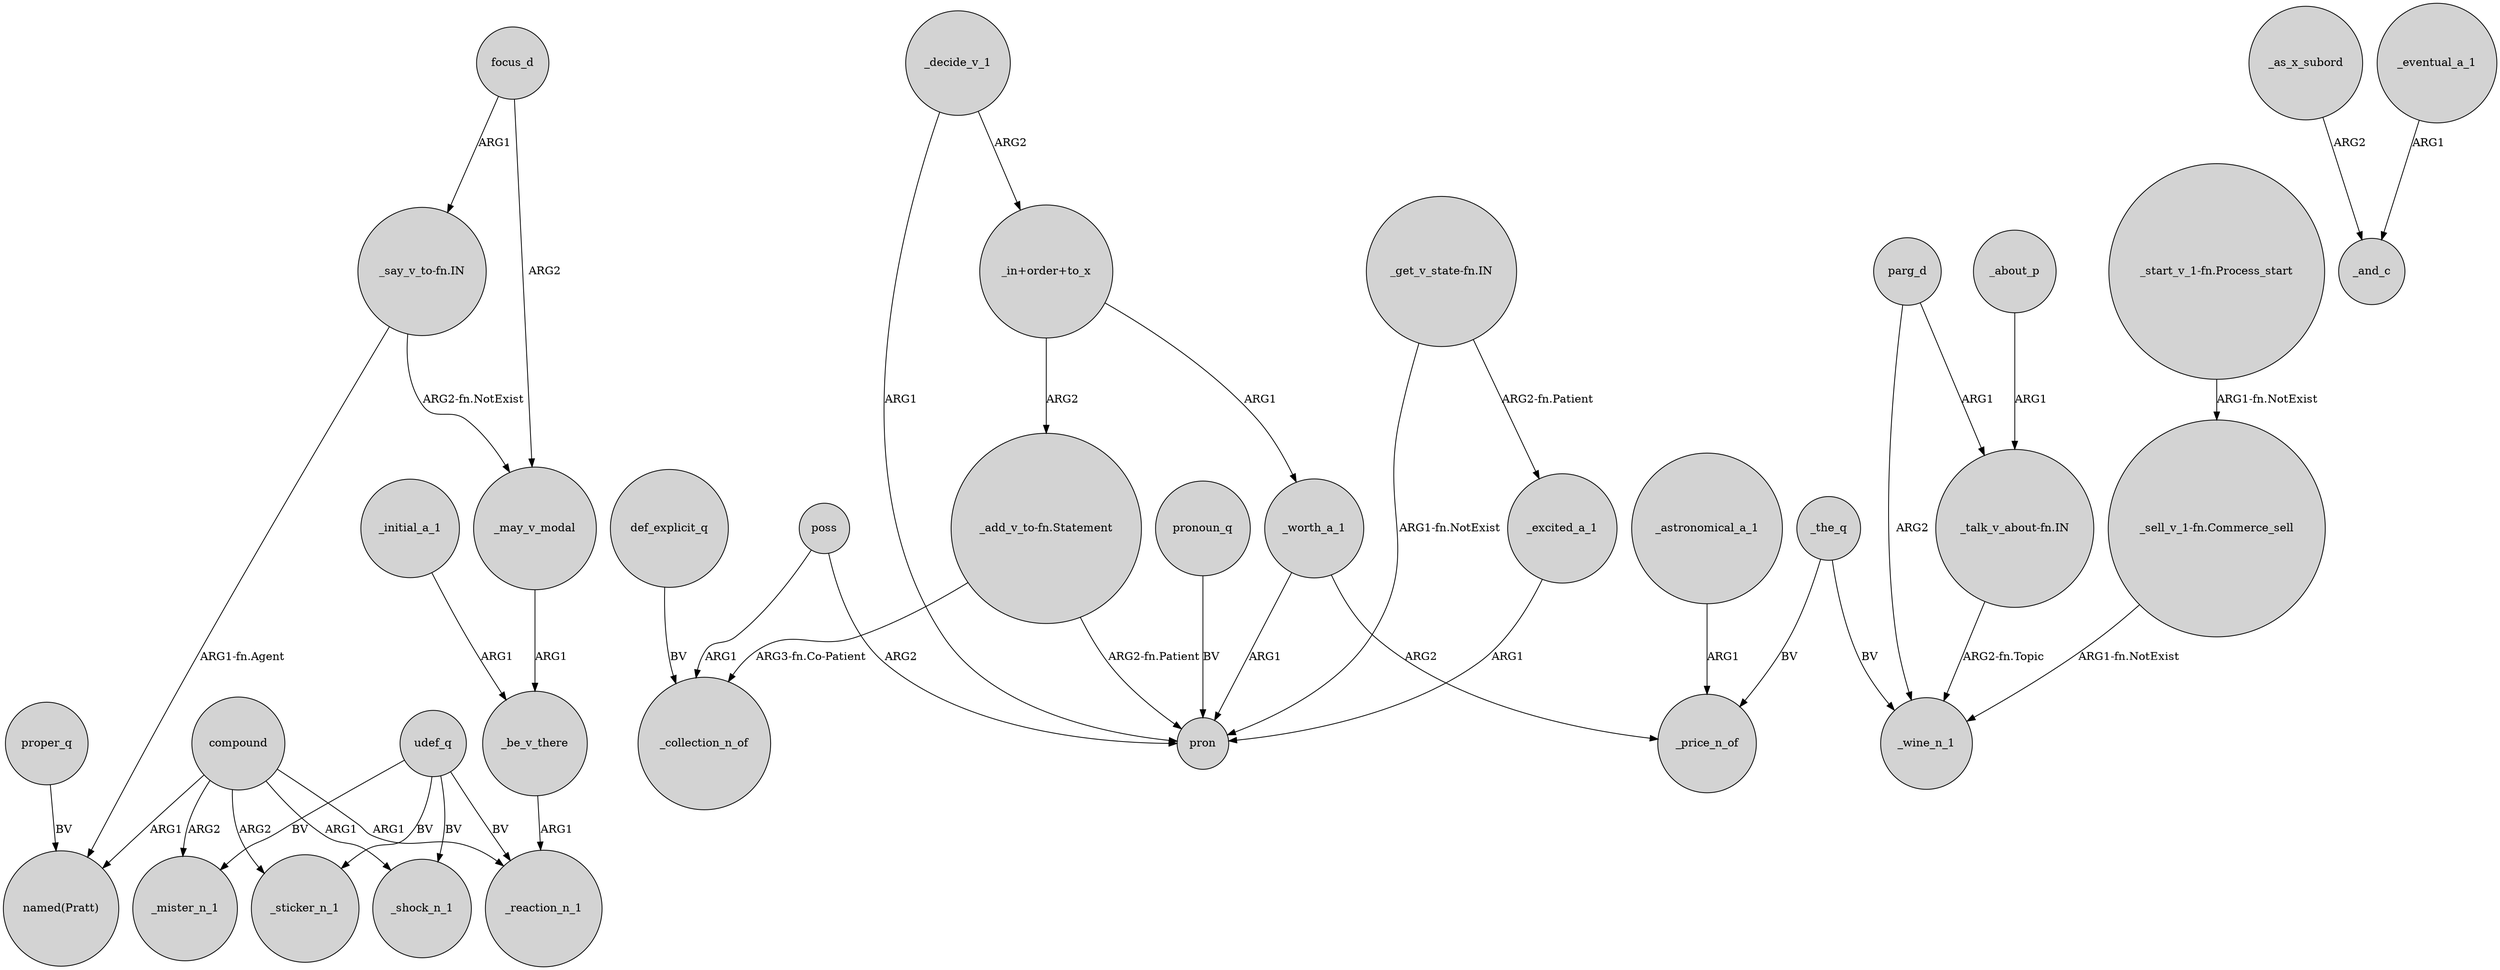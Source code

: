 digraph {
	node [shape=circle style=filled]
	_initial_a_1 -> _be_v_there [label=ARG1]
	"_say_v_to-fn.IN" -> "named(Pratt)" [label="ARG1-fn.Agent"]
	_worth_a_1 -> pron [label=ARG1]
	"_get_v_state-fn.IN" -> pron [label="ARG1-fn.NotExist"]
	compound -> "named(Pratt)" [label=ARG1]
	udef_q -> _reaction_n_1 [label=BV]
	_about_p -> "_talk_v_about-fn.IN" [label=ARG1]
	poss -> pron [label=ARG2]
	udef_q -> _sticker_n_1 [label=BV]
	"_add_v_to-fn.Statement" -> pron [label="ARG2-fn.Patient"]
	compound -> _shock_n_1 [label=ARG1]
	compound -> _mister_n_1 [label=ARG2]
	"_in+order+to_x" -> "_add_v_to-fn.Statement" [label=ARG2]
	focus_d -> _may_v_modal [label=ARG2]
	"_start_v_1-fn.Process_start" -> "_sell_v_1-fn.Commerce_sell" [label="ARG1-fn.NotExist"]
	udef_q -> _mister_n_1 [label=BV]
	_astronomical_a_1 -> _price_n_of [label=ARG1]
	parg_d -> _wine_n_1 [label=ARG2]
	"_get_v_state-fn.IN" -> _excited_a_1 [label="ARG2-fn.Patient"]
	_worth_a_1 -> _price_n_of [label=ARG2]
	_the_q -> _price_n_of [label=BV]
	parg_d -> "_talk_v_about-fn.IN" [label=ARG1]
	pronoun_q -> pron [label=BV]
	"_in+order+to_x" -> _worth_a_1 [label=ARG1]
	"_add_v_to-fn.Statement" -> _collection_n_of [label="ARG3-fn.Co-Patient"]
	udef_q -> _shock_n_1 [label=BV]
	_as_x_subord -> _and_c [label=ARG2]
	_may_v_modal -> _be_v_there [label=ARG1]
	"_say_v_to-fn.IN" -> _may_v_modal [label="ARG2-fn.NotExist"]
	"_talk_v_about-fn.IN" -> _wine_n_1 [label="ARG2-fn.Topic"]
	_the_q -> _wine_n_1 [label=BV]
	"_sell_v_1-fn.Commerce_sell" -> _wine_n_1 [label="ARG1-fn.NotExist"]
	_decide_v_1 -> "_in+order+to_x" [label=ARG2]
	_excited_a_1 -> pron [label=ARG1]
	compound -> _sticker_n_1 [label=ARG2]
	proper_q -> "named(Pratt)" [label=BV]
	poss -> _collection_n_of [label=ARG1]
	def_explicit_q -> _collection_n_of [label=BV]
	_decide_v_1 -> pron [label=ARG1]
	_eventual_a_1 -> _and_c [label=ARG1]
	compound -> _reaction_n_1 [label=ARG1]
	_be_v_there -> _reaction_n_1 [label=ARG1]
	focus_d -> "_say_v_to-fn.IN" [label=ARG1]
}
